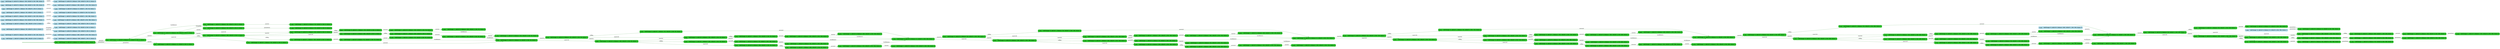 digraph g {

	rankdir="LR"

	__invisible__[shape="point", color="forestgreen"]
	c0q0[label=<<b>c<sub>0</sub>q<sub>0</sub> = AskChange=0, AskCof=0, Balance=0, CofLeft=6, Pot=0, Status=0</b>>, shape="box", style="rounded, filled", fillcolor="limegreen", color="forestgreen", penwidth=3] // Initial
	c1q3[label=<<b>c<sub>1</sub>q<sub>3</sub> = AskChange=0, AskCof=0, Balance=0, CofLeft=6, Pot=0, Status=1</b>>, shape="box", style="rounded, filled", fillcolor="limegreen", color="forestgreen"]
	c2q1[label=<<b>c<sub>2</sub>q<sub>1</sub> = AskChange=0, AskCof=0, Balance=0, CofLeft=6, Pot=0, Status=2</b>>, shape="box", style="rounded, filled", fillcolor="limegreen", color="forestgreen"]
	c3q2[label=<<b>c<sub>3</sub>q<sub>2</sub> = AskChange=0, AskCof=0, Balance=100, CofLeft=6, Pot=0, Status=1</b>>, shape="box", style="rounded, filled", fillcolor="limegreen", color="forestgreen"]
	c7q2[label=<<b>c<sub>7</sub>q<sub>2</sub> = AskChange=0, AskCof=1, Balance=100, CofLeft=6, Pot=0, Status=1</b>>, shape="box", style="rounded, filled", fillcolor="limegreen", color="forestgreen"]
	c9q2[label=<<b>c<sub>9</sub>q<sub>2</sub> = AskChange=1, AskCof=0, Balance=50, CofLeft=5, Pot=50, Status=1</b>>, shape="box", style="rounded, filled", fillcolor="limegreen", color="forestgreen"]
	c10q3[label=<<b>c<sub>10</sub>q<sub>3</sub> = AskChange=0, AskCof=0, Balance=0, CofLeft=5, Pot=50, Status=1</b>>, shape="box", style="rounded, filled", fillcolor="limegreen", color="forestgreen"]
	c36q2[label=<<b>c<sub>36</sub>q<sub>2</sub> = AskChange=0, AskCof=0, Balance=100, CofLeft=5, Pot=50, Status=1</b>>, shape="box", style="rounded, filled", fillcolor="limegreen", color="forestgreen"]
	c40q2[label=<<b>c<sub>40</sub>q<sub>2</sub> = AskChange=0, AskCof=1, Balance=100, CofLeft=5, Pot=50, Status=1</b>>, shape="box", style="rounded, filled", fillcolor="limegreen", color="forestgreen"]
	c46q2[label=<<b>c<sub>46</sub>q<sub>2</sub> = AskChange=1, AskCof=0, Balance=50, CofLeft=4, Pot=100, Status=1</b>>, shape="box", style="rounded, filled", fillcolor="limegreen", color="forestgreen"]
	c103q1[label=<<b>c<sub>103</sub>q<sub>1</sub> = AskChange=1, AskCof=0, Balance=50, CofLeft=4, Pot=100, Status=2</b>>, shape="box", style="rounded, filled", fillcolor="limegreen", color="forestgreen"]
	c47q3[label=<<b>c<sub>47</sub>q<sub>3</sub> = AskChange=0, AskCof=0, Balance=0, CofLeft=4, Pot=100, Status=1</b>>, shape="box", style="rounded, filled", fillcolor="limegreen", color="forestgreen"]
	c48q2[label=<<b>c<sub>48</sub>q<sub>2</sub> = AskChange=0, AskCof=0, Balance=100, CofLeft=4, Pot=100, Status=1</b>>, shape="box", style="rounded, filled", fillcolor="limegreen", color="forestgreen"]
	c52q2[label=<<b>c<sub>52</sub>q<sub>2</sub> = AskChange=0, AskCof=1, Balance=100, CofLeft=4, Pot=100, Status=1</b>>, shape="box", style="rounded, filled", fillcolor="limegreen", color="forestgreen"]
	c58q2[label=<<b>c<sub>58</sub>q<sub>2</sub> = AskChange=1, AskCof=0, Balance=50, CofLeft=3, Pot=150, Status=1</b>>, shape="box", style="rounded, filled", fillcolor="limegreen", color="forestgreen"]
	c106q1[label=<<b>c<sub>106</sub>q<sub>1</sub> = AskChange=1, AskCof=0, Balance=50, CofLeft=3, Pot=150, Status=2</b>>, shape="box", style="rounded, filled", fillcolor="limegreen", color="forestgreen"]
	c59q3[label=<<b>c<sub>59</sub>q<sub>3</sub> = AskChange=0, AskCof=0, Balance=0, CofLeft=3, Pot=150, Status=1</b>>, shape="box", style="rounded, filled", fillcolor="limegreen", color="forestgreen"]
	c60q2[label=<<b>c<sub>60</sub>q<sub>2</sub> = AskChange=0, AskCof=0, Balance=100, CofLeft=3, Pot=150, Status=1</b>>, shape="box", style="rounded, filled", fillcolor="limegreen", color="forestgreen"]
	c64q2[label=<<b>c<sub>64</sub>q<sub>2</sub> = AskChange=0, AskCof=1, Balance=100, CofLeft=3, Pot=150, Status=1</b>>, shape="box", style="rounded, filled", fillcolor="limegreen", color="forestgreen"]
	c70q2[label=<<b>c<sub>70</sub>q<sub>2</sub> = AskChange=1, AskCof=0, Balance=50, CofLeft=2, Pot=200, Status=1</b>>, shape="box", style="rounded, filled", fillcolor="limegreen", color="forestgreen"]
	c109q1[label=<<b>c<sub>109</sub>q<sub>1</sub> = AskChange=1, AskCof=0, Balance=50, CofLeft=2, Pot=200, Status=2</b>>, shape="box", style="rounded, filled", fillcolor="limegreen", color="forestgreen"]
	c71q3[label=<<b>c<sub>71</sub>q<sub>3</sub> = AskChange=0, AskCof=0, Balance=0, CofLeft=2, Pot=200, Status=1</b>>, shape="box", style="rounded, filled", fillcolor="limegreen", color="forestgreen"]
	c72q2[label=<<b>c<sub>72</sub>q<sub>2</sub> = AskChange=0, AskCof=0, Balance=100, CofLeft=2, Pot=200, Status=1</b>>, shape="box", style="rounded, filled", fillcolor="limegreen", color="forestgreen"]
	c76q2[label=<<b>c<sub>76</sub>q<sub>2</sub> = AskChange=0, AskCof=1, Balance=100, CofLeft=2, Pot=200, Status=1</b>>, shape="box", style="rounded, filled", fillcolor="limegreen", color="forestgreen"]
	c82q2[label=<<b>c<sub>82</sub>q<sub>2</sub> = AskChange=1, AskCof=0, Balance=50, CofLeft=1, Pot=250, Status=1</b>>, shape="box", style="rounded, filled", fillcolor="limegreen", color="forestgreen"]
	c112q1[label=<<b>c<sub>112</sub>q<sub>1</sub> = AskChange=1, AskCof=0, Balance=50, CofLeft=1, Pot=250, Status=2</b>>, shape="box", style="rounded, filled", fillcolor="limegreen", color="forestgreen"]
	c33q3[label=<<b>c<sub>33</sub>q<sub>3</sub> = AskChange=0, AskCof=0, Balance=0, CofLeft=1, Pot=250, Status=1</b>>, shape="box", style="rounded, filled", fillcolor="limegreen", color="forestgreen"]
	c83q2[label=<<b>c<sub>83</sub>q<sub>2</sub> = AskChange=0, AskCof=0, Balance=100, CofLeft=1, Pot=250, Status=1</b>>, shape="box", style="rounded, filled", fillcolor="limegreen", color="forestgreen"]
	c87q2[label=<<b>c<sub>87</sub>q<sub>2</sub> = AskChange=0, AskCof=1, Balance=100, CofLeft=1, Pot=250, Status=1</b>>, shape="box", style="rounded, filled", fillcolor="limegreen", color="forestgreen"]
	c93q1[label=<<b>c<sub>93</sub>q<sub>1</sub> = AskChange=1, AskCof=0, Balance=50, CofLeft=0, Pot=300, Status=2</b>>, shape="box", style="rounded, filled", fillcolor="limegreen", color="forestgreen"]
	c115q4[label=<<b>c<sub>115</sub>q<sub>4</sub> = AskChange=1, AskCof=0, Balance=50, CofLeft=0, Pot=300, Status=0</b>>, shape="box", style="rounded, filled", fillcolor="limegreen", color="forestgreen"]
	c88q2[label=<<b>c<sub>88</sub>q<sub>2</sub> = AskChange=0, AskCof=0, Balance=200, CofLeft=1, Pot=250, Status=1</b>>, shape="box", style="rounded, filled", fillcolor="limegreen", color="forestgreen"]
	c90q2[label=<<b>c<sub>90</sub>q<sub>2</sub> = AskChange=0, AskCof=1, Balance=200, CofLeft=1, Pot=250, Status=1</b>>, shape="box", style="rounded, filled", fillcolor="limegreen", color="forestgreen"]
	c91q1[label=<<b>c<sub>91</sub>q<sub>1</sub> = AskChange=1, AskCof=0, Balance=150, CofLeft=0, Pot=300, Status=2</b>>, shape="box", style="rounded, filled", fillcolor="limegreen", color="forestgreen"]
	c113q4[label=<<b>c<sub>113</sub>q<sub>4</sub> = AskChange=1, AskCof=0, Balance=150, CofLeft=0, Pot=300, Status=0</b>>, shape="box", style="rounded, filled", fillcolor="limegreen", color="forestgreen"]
	c86q2[label=<<b>c<sub>86</sub>q<sub>2</sub> = AskChange=0, AskCof=0, Balance=150, CofLeft=1, Pot=250, Status=1</b>>, shape="box", style="rounded, filled", fillcolor="limegreen", color="forestgreen"]
	c89q2[label=<<b>c<sub>89</sub>q<sub>2</sub> = AskChange=0, AskCof=1, Balance=150, CofLeft=1, Pot=250, Status=1</b>>, shape="box", style="rounded, filled", fillcolor="limegreen", color="forestgreen"]
	c92q1[label=<<b>c<sub>92</sub>q<sub>1</sub> = AskChange=1, AskCof=0, Balance=100, CofLeft=0, Pot=300, Status=2</b>>, shape="box", style="rounded, filled", fillcolor="limegreen", color="forestgreen"]
	c114q4[label=<<b>c<sub>114</sub>q<sub>4</sub> = AskChange=1, AskCof=0, Balance=100, CofLeft=0, Pot=300, Status=0</b>>, shape="box", style="rounded, filled", fillcolor="limegreen", color="forestgreen"]
	c84q2[label=<<b>c<sub>84</sub>q<sub>2</sub> = AskChange=0, AskCof=0, Balance=50, CofLeft=1, Pot=250, Status=1</b>>, shape="box", style="rounded, filled", fillcolor="limegreen", color="forestgreen"]
	c85q2[label=<<b>c<sub>85</sub>q<sub>2</sub> = AskChange=0, AskCof=1, Balance=50, CofLeft=1, Pot=250, Status=1</b>>, shape="box", style="rounded, filled", fillcolor="limegreen", color="forestgreen"]
	c94q1[label=<<b>c<sub>94</sub>q<sub>1</sub> = AskChange=0, AskCof=0, Balance=0, CofLeft=0, Pot=300, Status=2</b>>, shape="box", style="rounded, filled", fillcolor="limegreen", color="forestgreen"]
	c14q4[label=<<b>c<sub>14</sub>q<sub>4</sub> = AskChange=0, AskCof=0, Balance=0, CofLeft=0, Pot=300, Status=0</b>>, shape="box", style="rounded, filled", fillcolor="limegreen", color="forestgreen"]
	c77q2[label=<<b>c<sub>77</sub>q<sub>2</sub> = AskChange=0, AskCof=0, Balance=200, CofLeft=2, Pot=200, Status=1</b>>, shape="box", style="rounded, filled", fillcolor="limegreen", color="forestgreen"]
	c79q2[label=<<b>c<sub>79</sub>q<sub>2</sub> = AskChange=0, AskCof=1, Balance=200, CofLeft=2, Pot=200, Status=1</b>>, shape="box", style="rounded, filled", fillcolor="limegreen", color="forestgreen"]
	c80q2[label=<<b>c<sub>80</sub>q<sub>2</sub> = AskChange=1, AskCof=0, Balance=150, CofLeft=1, Pot=250, Status=1</b>>, shape="box", style="rounded, filled", fillcolor="limegreen", color="forestgreen"]
	c110q1[label=<<b>c<sub>110</sub>q<sub>1</sub> = AskChange=1, AskCof=0, Balance=150, CofLeft=1, Pot=250, Status=2</b>>, shape="box", style="rounded, filled", fillcolor="limegreen", color="forestgreen"]
	c75q2[label=<<b>c<sub>75</sub>q<sub>2</sub> = AskChange=0, AskCof=0, Balance=150, CofLeft=2, Pot=200, Status=1</b>>, shape="box", style="rounded, filled", fillcolor="limegreen", color="forestgreen"]
	c78q2[label=<<b>c<sub>78</sub>q<sub>2</sub> = AskChange=0, AskCof=1, Balance=150, CofLeft=2, Pot=200, Status=1</b>>, shape="box", style="rounded, filled", fillcolor="limegreen", color="forestgreen"]
	c81q2[label=<<b>c<sub>81</sub>q<sub>2</sub> = AskChange=1, AskCof=0, Balance=100, CofLeft=1, Pot=250, Status=1</b>>, shape="box", style="rounded, filled", fillcolor="limegreen", color="forestgreen"]
	c111q1[label=<<b>c<sub>111</sub>q<sub>1</sub> = AskChange=1, AskCof=0, Balance=100, CofLeft=1, Pot=250, Status=2</b>>, shape="box", style="rounded, filled", fillcolor="limegreen", color="forestgreen"]
	c73q2[label=<<b>c<sub>73</sub>q<sub>2</sub> = AskChange=0, AskCof=0, Balance=50, CofLeft=2, Pot=200, Status=1</b>>, shape="box", style="rounded, filled", fillcolor="limegreen", color="forestgreen"]
	c74q2[label=<<b>c<sub>74</sub>q<sub>2</sub> = AskChange=0, AskCof=1, Balance=50, CofLeft=2, Pot=200, Status=1</b>>, shape="box", style="rounded, filled", fillcolor="limegreen", color="forestgreen"]
	c65q2[label=<<b>c<sub>65</sub>q<sub>2</sub> = AskChange=0, AskCof=0, Balance=200, CofLeft=3, Pot=150, Status=1</b>>, shape="box", style="rounded, filled", fillcolor="limegreen", color="forestgreen"]
	c67q2[label=<<b>c<sub>67</sub>q<sub>2</sub> = AskChange=0, AskCof=1, Balance=200, CofLeft=3, Pot=150, Status=1</b>>, shape="box", style="rounded, filled", fillcolor="limegreen", color="forestgreen"]
	c68q2[label=<<b>c<sub>68</sub>q<sub>2</sub> = AskChange=1, AskCof=0, Balance=150, CofLeft=2, Pot=200, Status=1</b>>, shape="box", style="rounded, filled", fillcolor="limegreen", color="forestgreen"]
	c107q1[label=<<b>c<sub>107</sub>q<sub>1</sub> = AskChange=1, AskCof=0, Balance=150, CofLeft=2, Pot=200, Status=2</b>>, shape="box", style="rounded, filled", fillcolor="limegreen", color="forestgreen"]
	c63q2[label=<<b>c<sub>63</sub>q<sub>2</sub> = AskChange=0, AskCof=0, Balance=150, CofLeft=3, Pot=150, Status=1</b>>, shape="box", style="rounded, filled", fillcolor="limegreen", color="forestgreen"]
	c66q2[label=<<b>c<sub>66</sub>q<sub>2</sub> = AskChange=0, AskCof=1, Balance=150, CofLeft=3, Pot=150, Status=1</b>>, shape="box", style="rounded, filled", fillcolor="limegreen", color="forestgreen"]
	c69q2[label=<<b>c<sub>69</sub>q<sub>2</sub> = AskChange=1, AskCof=0, Balance=100, CofLeft=2, Pot=200, Status=1</b>>, shape="box", style="rounded, filled", fillcolor="limegreen", color="forestgreen"]
	c108q1[label=<<b>c<sub>108</sub>q<sub>1</sub> = AskChange=1, AskCof=0, Balance=100, CofLeft=2, Pot=200, Status=2</b>>, shape="box", style="rounded, filled", fillcolor="limegreen", color="forestgreen"]
	c61q2[label=<<b>c<sub>61</sub>q<sub>2</sub> = AskChange=0, AskCof=0, Balance=50, CofLeft=3, Pot=150, Status=1</b>>, shape="box", style="rounded, filled", fillcolor="limegreen", color="forestgreen"]
	c62q2[label=<<b>c<sub>62</sub>q<sub>2</sub> = AskChange=0, AskCof=1, Balance=50, CofLeft=3, Pot=150, Status=1</b>>, shape="box", style="rounded, filled", fillcolor="limegreen", color="forestgreen"]
	c53q2[label=<<b>c<sub>53</sub>q<sub>2</sub> = AskChange=0, AskCof=0, Balance=200, CofLeft=4, Pot=100, Status=1</b>>, shape="box", style="rounded, filled", fillcolor="limegreen", color="forestgreen"]
	c55q2[label=<<b>c<sub>55</sub>q<sub>2</sub> = AskChange=0, AskCof=1, Balance=200, CofLeft=4, Pot=100, Status=1</b>>, shape="box", style="rounded, filled", fillcolor="limegreen", color="forestgreen"]
	c56q2[label=<<b>c<sub>56</sub>q<sub>2</sub> = AskChange=1, AskCof=0, Balance=150, CofLeft=3, Pot=150, Status=1</b>>, shape="box", style="rounded, filled", fillcolor="limegreen", color="forestgreen"]
	c104q1[label=<<b>c<sub>104</sub>q<sub>1</sub> = AskChange=1, AskCof=0, Balance=150, CofLeft=3, Pot=150, Status=2</b>>, shape="box", style="rounded, filled", fillcolor="limegreen", color="forestgreen"]
	c51q2[label=<<b>c<sub>51</sub>q<sub>2</sub> = AskChange=0, AskCof=0, Balance=150, CofLeft=4, Pot=100, Status=1</b>>, shape="box", style="rounded, filled", fillcolor="limegreen", color="forestgreen"]
	c54q2[label=<<b>c<sub>54</sub>q<sub>2</sub> = AskChange=0, AskCof=1, Balance=150, CofLeft=4, Pot=100, Status=1</b>>, shape="box", style="rounded, filled", fillcolor="limegreen", color="forestgreen"]
	c57q2[label=<<b>c<sub>57</sub>q<sub>2</sub> = AskChange=1, AskCof=0, Balance=100, CofLeft=3, Pot=150, Status=1</b>>, shape="box", style="rounded, filled", fillcolor="limegreen", color="forestgreen"]
	c105q1[label=<<b>c<sub>105</sub>q<sub>1</sub> = AskChange=1, AskCof=0, Balance=100, CofLeft=3, Pot=150, Status=2</b>>, shape="box", style="rounded, filled", fillcolor="limegreen", color="forestgreen"]
	c49q2[label=<<b>c<sub>49</sub>q<sub>2</sub> = AskChange=0, AskCof=0, Balance=50, CofLeft=4, Pot=100, Status=1</b>>, shape="box", style="rounded, filled", fillcolor="limegreen", color="forestgreen"]
	c50q2[label=<<b>c<sub>50</sub>q<sub>2</sub> = AskChange=0, AskCof=1, Balance=50, CofLeft=4, Pot=100, Status=1</b>>, shape="box", style="rounded, filled", fillcolor="limegreen", color="forestgreen"]
	c41q2[label=<<b>c<sub>41</sub>q<sub>2</sub> = AskChange=0, AskCof=0, Balance=200, CofLeft=5, Pot=50, Status=1</b>>, shape="box", style="rounded, filled", fillcolor="limegreen", color="forestgreen"]
	c43q2[label=<<b>c<sub>43</sub>q<sub>2</sub> = AskChange=0, AskCof=1, Balance=200, CofLeft=5, Pot=50, Status=1</b>>, shape="box", style="rounded, filled", fillcolor="limegreen", color="forestgreen"]
	c44q2[label=<<b>c<sub>44</sub>q<sub>2</sub> = AskChange=1, AskCof=0, Balance=150, CofLeft=4, Pot=100, Status=1</b>>, shape="box", style="rounded, filled", fillcolor="limegreen", color="forestgreen"]
	c101q1[label=<<b>c<sub>101</sub>q<sub>1</sub> = AskChange=1, AskCof=0, Balance=150, CofLeft=4, Pot=100, Status=2</b>>, shape="box", style="rounded, filled", fillcolor="limegreen", color="forestgreen"]
	c39q2[label=<<b>c<sub>39</sub>q<sub>2</sub> = AskChange=0, AskCof=0, Balance=150, CofLeft=5, Pot=50, Status=1</b>>, shape="box", style="rounded, filled", fillcolor="limegreen", color="forestgreen"]
	c42q2[label=<<b>c<sub>42</sub>q<sub>2</sub> = AskChange=0, AskCof=1, Balance=150, CofLeft=5, Pot=50, Status=1</b>>, shape="box", style="rounded, filled", fillcolor="limegreen", color="forestgreen"]
	c45q2[label=<<b>c<sub>45</sub>q<sub>2</sub> = AskChange=1, AskCof=0, Balance=100, CofLeft=4, Pot=100, Status=1</b>>, shape="box", style="rounded, filled", fillcolor="limegreen", color="forestgreen"]
	c102q1[label=<<b>c<sub>102</sub>q<sub>1</sub> = AskChange=1, AskCof=0, Balance=100, CofLeft=4, Pot=100, Status=2</b>>, shape="box", style="rounded, filled", fillcolor="limegreen", color="forestgreen"]
	c37q2[label=<<b>c<sub>37</sub>q<sub>2</sub> = AskChange=0, AskCof=0, Balance=50, CofLeft=5, Pot=50, Status=1</b>>, shape="box", style="rounded, filled", fillcolor="limegreen", color="forestgreen"]
	c38q2[label=<<b>c<sub>38</sub>q<sub>2</sub> = AskChange=0, AskCof=1, Balance=50, CofLeft=5, Pot=50, Status=1</b>>, shape="box", style="rounded, filled", fillcolor="limegreen", color="forestgreen"]
	c116q1[label=<<b>c<sub>116</sub>q<sub>1</sub> = AskChange=1, AskCof=0, Balance=50, CofLeft=5, Pot=50, Status=2</b>>, shape="box", style="rounded, filled", fillcolor="limegreen", color="forestgreen"]
	c8q2[label=<<b>c<sub>8</sub>q<sub>2</sub> = AskChange=0, AskCof=0, Balance=200, CofLeft=6, Pot=0, Status=1</b>>, shape="box", style="rounded, filled", fillcolor="limegreen", color="forestgreen"]
	c95q2[label=<<b>c<sub>95</sub>q<sub>2</sub> = AskChange=0, AskCof=1, Balance=200, CofLeft=6, Pot=0, Status=1</b>>, shape="box", style="rounded, filled", fillcolor="limegreen", color="forestgreen"]
	c96q2[label=<<b>c<sub>96</sub>q<sub>2</sub> = AskChange=1, AskCof=0, Balance=150, CofLeft=5, Pot=50, Status=1</b>>, shape="box", style="rounded, filled", fillcolor="limegreen", color="forestgreen"]
	c117q1[label=<<b>c<sub>117</sub>q<sub>1</sub> = AskChange=1, AskCof=0, Balance=150, CofLeft=5, Pot=50, Status=2</b>>, shape="box", style="rounded, filled", fillcolor="limegreen", color="forestgreen"]
	c98q2[label=<<b>c<sub>98</sub>q<sub>2</sub> = AskChange=0, AskCof=0, Balance=150, CofLeft=6, Pot=0, Status=1</b>>, shape="box", style="rounded, filled", fillcolor="limegreen", color="forestgreen"]
	c99q2[label=<<b>c<sub>99</sub>q<sub>2</sub> = AskChange=0, AskCof=1, Balance=150, CofLeft=6, Pot=0, Status=1</b>>, shape="box", style="rounded, filled", fillcolor="limegreen", color="forestgreen"]
	c100q2[label=<<b>c<sub>100</sub>q<sub>2</sub> = AskChange=1, AskCof=0, Balance=100, CofLeft=5, Pot=50, Status=1</b>>, shape="box", style="rounded, filled", fillcolor="limegreen", color="forestgreen"]
	c120q1[label=<<b>c<sub>120</sub>q<sub>1</sub> = AskChange=1, AskCof=0, Balance=100, CofLeft=5, Pot=50, Status=2</b>>, shape="box", style="rounded, filled", fillcolor="limegreen", color="forestgreen"]
	c4q2[label=<<b>c<sub>4</sub>q<sub>2</sub> = AskChange=0, AskCof=0, Balance=50, CofLeft=6, Pot=0, Status=1</b>>, shape="box", style="rounded, filled", fillcolor="limegreen", color="forestgreen"]
	c5q1[label=<<b>c<sub>5</sub>q<sub>1</sub> = AskChange=0, AskCof=0, Balance=50, CofLeft=6, Pot=0, Status=2</b>>, shape="box", style="rounded, filled", fillcolor="limegreen", color="forestgreen"]
	c119q0[label=<<b>c<sub>119</sub>q<sub>0</sub> = AskChange=0, AskCof=0, Balance=50, CofLeft=6, Pot=0, Status=0</b>>, shape="box", style="rounded, filled", fillcolor="limegreen", color="forestgreen"]
	c6q2[label=<<b>c<sub>6</sub>q<sub>2</sub> = AskChange=1, AskCof=0, Balance=50, CofLeft=6, Pot=0, Status=1</b>>, shape="box", style="rounded, filled", fillcolor="limegreen", color="forestgreen"]
	c118q1[label=<<b>c<sub>118</sub>q<sub>1</sub> = AskChange=1, AskCof=0, Balance=50, CofLeft=6, Pot=0, Status=2</b>>, shape="box", style="rounded, filled", fillcolor="limegreen", color="forestgreen"]
	c97q2[label=<<b>c<sub>97</sub>q<sub>2</sub> = AskChange=0, AskCof=1, Balance=50, CofLeft=6, Pot=0, Status=1</b>>, shape="box", style="rounded, filled", fillcolor="limegreen", color="forestgreen"]
	c11q0[label=<<b>c<sub>11</sub>q<sub>0</sub> = AskChange=1, AskCof=0, Balance=200, CofLeft=0, Pot=0, Status=0</b>>, shape="box", style="rounded, filled, dashed", fillcolor="lightblue2", color="deepskyblue4"]
	c12q0[label=<<b>c<sub>12</sub>q<sub>0</sub> = AskChange=1, AskCof=0, Balance=200, CofLeft=1, Pot=0, Status=0</b>>, shape="box", style="rounded, filled, dashed", fillcolor="lightblue2", color="deepskyblue4"]
	c13q3[label=<<b>c<sub>13</sub>q<sub>3</sub> = AskChange=0, AskCof=0, Balance=0, CofLeft=0, Pot=300, Status=1</b>>, shape="box", style="rounded, filled, dashed", fillcolor="lightblue2", color="deepskyblue4"]
	c15q1[label=<<b>c<sub>15</sub>q<sub>1</sub> = AskChange=0, AskCof=0, Balance=200, CofLeft=0, Pot=250, Status=2</b>>, shape="box", style="rounded, filled, dashed", fillcolor="lightblue2", color="deepskyblue4"]
	c16q4[label=<<b>c<sub>16</sub>q<sub>4</sub> = AskChange=0, AskCof=0, Balance=200, CofLeft=0, Pot=250, Status=0</b>>, shape="box", style="rounded, filled, dashed", fillcolor="lightblue2", color="deepskyblue4"]
	c17q2[label=<<b>c<sub>17</sub>q<sub>2</sub> = AskChange=0, AskCof=0, Balance=50, CofLeft=0, Pot=0, Status=1</b>>, shape="box", style="rounded, filled, dashed", fillcolor="lightblue2", color="deepskyblue4"]
	c18q2[label=<<b>c<sub>18</sub>q<sub>2</sub> = AskChange=1, AskCof=0, Balance=50, CofLeft=0, Pot=0, Status=1</b>>, shape="box", style="rounded, filled, dashed", fillcolor="lightblue2", color="deepskyblue4"]
	c19q2[label=<<b>c<sub>19</sub>q<sub>2</sub> = AskChange=0, AskCof=0, Balance=100, CofLeft=0, Pot=0, Status=1</b>>, shape="box", style="rounded, filled, dashed", fillcolor="lightblue2", color="deepskyblue4"]
	c20q2[label=<<b>c<sub>20</sub>q<sub>2</sub> = AskChange=0, AskCof=1, Balance=100, CofLeft=0, Pot=0, Status=1</b>>, shape="box", style="rounded, filled, dashed", fillcolor="lightblue2", color="deepskyblue4"]
	c21q2[label=<<b>c<sub>21</sub>q<sub>2</sub> = AskChange=0, AskCof=0, Balance=150, CofLeft=0, Pot=0, Status=1</b>>, shape="box", style="rounded, filled, dashed", fillcolor="lightblue2", color="deepskyblue4"]
	c22q2[label=<<b>c<sub>22</sub>q<sub>2</sub> = AskChange=0, AskCof=0, Balance=150, CofLeft=0, Pot=300, Status=1</b>>, shape="box", style="rounded, filled, dashed", fillcolor="lightblue2", color="deepskyblue4"]
	c23q2[label=<<b>c<sub>23</sub>q<sub>2</sub> = AskChange=0, AskCof=0, Balance=200, CofLeft=0, Pot=300, Status=1</b>>, shape="box", style="rounded, filled, dashed", fillcolor="lightblue2", color="deepskyblue4"]
	c24q2[label=<<b>c<sub>24</sub>q<sub>2</sub> = AskChange=0, AskCof=1, Balance=100, CofLeft=2, Pot=250, Status=1</b>>, shape="box", style="rounded, filled, dashed", fillcolor="lightblue2", color="deepskyblue4"]
	c25q2[label=<<b>c<sub>25</sub>q<sub>2</sub> = AskChange=1, AskCof=0, Balance=50, CofLeft=1, Pot=300, Status=1</b>>, shape="box", style="rounded, filled, dashed", fillcolor="lightblue2", color="deepskyblue4"]
	c26q2[label=<<b>c<sub>26</sub>q<sub>2</sub> = AskChange=0, AskCof=1, Balance=50, CofLeft=1, Pot=0, Status=1</b>>, shape="box", style="rounded, filled, dashed", fillcolor="lightblue2", color="deepskyblue4"]
	c27q1[label=<<b>c<sub>27</sub>q<sub>1</sub> = AskChange=0, AskCof=0, Balance=0, CofLeft=0, Pot=50, Status=2</b>>, shape="box", style="rounded, filled, dashed", fillcolor="lightblue2", color="deepskyblue4"]
	c28q2[label=<<b>c<sub>28</sub>q<sub>2</sub> = AskChange=0, AskCof=1, Balance=50, CofLeft=2, Pot=0, Status=1</b>>, shape="box", style="rounded, filled, dashed", fillcolor="lightblue2", color="deepskyblue4"]
	c29q3[label=<<b>c<sub>29</sub>q<sub>3</sub> = AskChange=0, AskCof=0, Balance=0, CofLeft=1, Pot=50, Status=1</b>>, shape="box", style="rounded, filled, dashed", fillcolor="lightblue2", color="deepskyblue4"]
	c30q4[label=<<b>c<sub>30</sub>q<sub>4</sub> = AskChange=0, AskCof=0, Balance=100, CofLeft=0, Pot=250, Status=0</b>>, shape="box", style="rounded, filled, dashed", fillcolor="lightblue2", color="deepskyblue4"]
	c31q4[label=<<b>c<sub>31</sub>q<sub>4</sub> = AskChange=0, AskCof=0, Balance=100, CofLeft=1, Pot=250, Status=0</b>>, shape="box", style="rounded, filled, dashed", fillcolor="lightblue2", color="deepskyblue4"]
	c32q4[label=<<b>c<sub>32</sub>q<sub>4</sub> = AskChange=0, AskCof=0, Balance=200, CofLeft=1, Pot=250, Status=0</b>>, shape="box", style="rounded, filled, dashed", fillcolor="lightblue2", color="deepskyblue4"]
	c34q4[label=<<b>c<sub>34</sub>q<sub>4</sub> = AskChange=0, AskCof=0, Balance=100, CofLeft=0, Pot=300, Status=0</b>>, shape="box", style="rounded, filled, dashed", fillcolor="lightblue2", color="deepskyblue4"]
	c35q0[label=<<b>c<sub>35</sub>q<sub>0</sub> = AskChange=0, AskCof=0, Balance=100, CofLeft=0, Pot=0, Status=0</b>>, shape="box", style="rounded, filled, dashed", fillcolor="lightblue2", color="deepskyblue4"]

	__invisible__ -> c0q0[penwidth=3, color="forestgreen"]
	c0q0 -> c1q3[label=<powerUp>, color="forestgreen"]
	c1q3 -> c2q1[label=<autoOut>, color="forestgreen"]
	c2q1 -> c0q0[label=<powerDown>, color="forestgreen"]
	c1q3 -> c3q2[label=<insert100>, color="forestgreen"]
	c3q2 -> c7q2[label=<cofReq>, color="forestgreen"]
	c7q2 -> c9q2[label=<serveCof>, color="forestgreen"]
	c9q2 -> c10q3[label=<backBalance>, color="forestgreen"]
	c10q3 -> c36q2[label=<insert100>, color="forestgreen"]
	c36q2 -> c40q2[label=<cofReq>, color="forestgreen"]
	c40q2 -> c46q2[label=<serveCof>, color="forestgreen"]
	c46q2 -> c103q1[label=<autoOut>, color="forestgreen"]
	c46q2 -> c47q3[label=<backBalance>, color="forestgreen"]
	c47q3 -> c48q2[label=<insert100>, color="forestgreen"]
	c48q2 -> c52q2[label=<cofReq>, color="forestgreen"]
	c52q2 -> c58q2[label=<serveCof>, color="forestgreen"]
	c58q2 -> c106q1[label=<autoOut>, color="forestgreen"]
	c58q2 -> c59q3[label=<backBalance>, color="forestgreen"]
	c59q3 -> c60q2[label=<insert100>, color="forestgreen"]
	c60q2 -> c64q2[label=<cofReq>, color="forestgreen"]
	c64q2 -> c70q2[label=<serveCof>, color="forestgreen"]
	c70q2 -> c109q1[label=<autoOut>, color="forestgreen"]
	c70q2 -> c71q3[label=<backBalance>, color="forestgreen"]
	c71q3 -> c72q2[label=<insert100>, color="forestgreen"]
	c72q2 -> c76q2[label=<cofReq>, color="forestgreen"]
	c76q2 -> c82q2[label=<serveCof>, color="forestgreen"]
	c82q2 -> c112q1[label=<autoOut>, color="forestgreen"]
	c82q2 -> c33q3[label=<backBalance>, color="forestgreen"]
	c33q3 -> c83q2[label=<insert100>, color="forestgreen"]
	c83q2 -> c87q2[label=<cofReq>, color="forestgreen"]
	c87q2 -> c93q1[label=<serveCof>, color="forestgreen"]
	c93q1 -> c115q4[label=<powerDown>, color="forestgreen"]
	c83q2 -> c88q2[label=<insert100>, color="forestgreen"]
	c88q2 -> c90q2[label=<cofReq>, color="forestgreen"]
	c90q2 -> c91q1[label=<serveCof>, color="forestgreen"]
	c91q1 -> c113q4[label=<powerDown>, color="forestgreen"]
	c83q2 -> c86q2[label=<insert50>, color="forestgreen"]
	c86q2 -> c89q2[label=<cofReq>, color="forestgreen"]
	c89q2 -> c92q1[label=<serveCof>, color="forestgreen"]
	c92q1 -> c114q4[label=<powerDown>, color="forestgreen"]
	c86q2 -> c88q2[label=<insert50>, color="forestgreen"]
	c33q3 -> c84q2[label=<insert50>, color="forestgreen"]
	c84q2 -> c85q2[label=<cofReq>, color="forestgreen"]
	c85q2 -> c94q1[label=<serveCof>, color="forestgreen"]
	c94q1 -> c14q4[label=<powerDown>, color="forestgreen"]
	c84q2 -> c86q2[label=<insert100>, color="forestgreen"]
	c84q2 -> c83q2[label=<insert50>, color="forestgreen"]
	c72q2 -> c77q2[label=<insert100>, color="forestgreen"]
	c77q2 -> c79q2[label=<cofReq>, color="forestgreen"]
	c79q2 -> c80q2[label=<serveCof>, color="forestgreen"]
	c80q2 -> c110q1[label=<autoOut>, color="forestgreen"]
	c80q2 -> c33q3[label=<backBalance>, color="forestgreen"]
	c72q2 -> c75q2[label=<insert50>, color="forestgreen"]
	c75q2 -> c78q2[label=<cofReq>, color="forestgreen"]
	c78q2 -> c81q2[label=<serveCof>, color="forestgreen"]
	c81q2 -> c111q1[label=<autoOut>, color="forestgreen"]
	c81q2 -> c33q3[label=<backBalance>, color="forestgreen"]
	c75q2 -> c77q2[label=<insert50>, color="forestgreen"]
	c71q3 -> c73q2[label=<insert50>, color="forestgreen"]
	c73q2 -> c74q2[label=<cofReq>, color="forestgreen"]
	c74q2 -> c33q3[label=<serveCof>, color="forestgreen"]
	c73q2 -> c75q2[label=<insert100>, color="forestgreen"]
	c73q2 -> c72q2[label=<insert50>, color="forestgreen"]
	c60q2 -> c65q2[label=<insert100>, color="forestgreen"]
	c65q2 -> c67q2[label=<cofReq>, color="forestgreen"]
	c67q2 -> c68q2[label=<serveCof>, color="forestgreen"]
	c68q2 -> c107q1[label=<autoOut>, color="forestgreen"]
	c68q2 -> c71q3[label=<backBalance>, color="forestgreen"]
	c60q2 -> c63q2[label=<insert50>, color="forestgreen"]
	c63q2 -> c66q2[label=<cofReq>, color="forestgreen"]
	c66q2 -> c69q2[label=<serveCof>, color="forestgreen"]
	c69q2 -> c108q1[label=<autoOut>, color="forestgreen"]
	c69q2 -> c71q3[label=<backBalance>, color="forestgreen"]
	c63q2 -> c65q2[label=<insert50>, color="forestgreen"]
	c59q3 -> c61q2[label=<insert50>, color="forestgreen"]
	c61q2 -> c62q2[label=<cofReq>, color="forestgreen"]
	c62q2 -> c71q3[label=<serveCof>, color="forestgreen"]
	c61q2 -> c63q2[label=<insert100>, color="forestgreen"]
	c61q2 -> c60q2[label=<insert50>, color="forestgreen"]
	c48q2 -> c53q2[label=<insert100>, color="forestgreen"]
	c53q2 -> c55q2[label=<cofReq>, color="forestgreen"]
	c55q2 -> c56q2[label=<serveCof>, color="forestgreen"]
	c56q2 -> c104q1[label=<autoOut>, color="forestgreen"]
	c56q2 -> c59q3[label=<backBalance>, color="forestgreen"]
	c48q2 -> c51q2[label=<insert50>, color="forestgreen"]
	c51q2 -> c54q2[label=<cofReq>, color="forestgreen"]
	c54q2 -> c57q2[label=<serveCof>, color="forestgreen"]
	c57q2 -> c105q1[label=<autoOut>, color="forestgreen"]
	c57q2 -> c59q3[label=<backBalance>, color="forestgreen"]
	c51q2 -> c53q2[label=<insert50>, color="forestgreen"]
	c47q3 -> c49q2[label=<insert50>, color="forestgreen"]
	c49q2 -> c50q2[label=<cofReq>, color="forestgreen"]
	c50q2 -> c59q3[label=<serveCof>, color="forestgreen"]
	c49q2 -> c51q2[label=<insert100>, color="forestgreen"]
	c49q2 -> c48q2[label=<insert50>, color="forestgreen"]
	c36q2 -> c41q2[label=<insert100>, color="forestgreen"]
	c41q2 -> c43q2[label=<cofReq>, color="forestgreen"]
	c43q2 -> c44q2[label=<serveCof>, color="forestgreen"]
	c44q2 -> c101q1[label=<autoOut>, color="forestgreen"]
	c44q2 -> c47q3[label=<backBalance>, color="forestgreen"]
	c36q2 -> c39q2[label=<insert50>, color="forestgreen"]
	c39q2 -> c42q2[label=<cofReq>, color="forestgreen"]
	c42q2 -> c45q2[label=<serveCof>, color="forestgreen"]
	c45q2 -> c102q1[label=<autoOut>, color="forestgreen"]
	c45q2 -> c47q3[label=<backBalance>, color="forestgreen"]
	c39q2 -> c41q2[label=<insert50>, color="forestgreen"]
	c10q3 -> c37q2[label=<insert50>, color="forestgreen"]
	c37q2 -> c38q2[label=<cofReq>, color="forestgreen"]
	c38q2 -> c47q3[label=<serveCof>, color="forestgreen"]
	c37q2 -> c39q2[label=<insert100>, color="forestgreen"]
	c37q2 -> c36q2[label=<insert50>, color="forestgreen"]
	c9q2 -> c116q1[label=<autoOut>, color="forestgreen"]
	c3q2 -> c8q2[label=<insert100>, color="forestgreen"]
	c8q2 -> c95q2[label=<cofReq>, color="forestgreen"]
	c95q2 -> c96q2[label=<serveCof>, color="forestgreen"]
	c96q2 -> c117q1[label=<autoOut>, color="forestgreen"]
	c96q2 -> c10q3[label=<backBalance>, color="forestgreen"]
	c3q2 -> c98q2[label=<insert50>, color="forestgreen"]
	c98q2 -> c99q2[label=<cofReq>, color="forestgreen"]
	c99q2 -> c100q2[label=<serveCof>, color="forestgreen"]
	c100q2 -> c120q1[label=<autoOut>, color="forestgreen"]
	c100q2 -> c10q3[label=<backBalance>, color="forestgreen"]
	c98q2 -> c8q2[label=<insert50>, color="forestgreen"]
	c1q3 -> c4q2[label=<insert50>, color="forestgreen"]
	c4q2 -> c5q1[label=<autoOut>, color="forestgreen"]
	c5q1 -> c119q0[label=<powerDown>, color="forestgreen"]
	c4q2 -> c6q2[label=<changeReq>, color="forestgreen"]
	c6q2 -> c118q1[label=<autoOut>, color="forestgreen"]
	c6q2 -> c1q3[label=<backBalance>, color="forestgreen"]
	c4q2 -> c3q2[label=<insert50>, color="forestgreen"]
	c4q2 -> c97q2[label=<cofReq>, color="forestgreen"]
	c97q2 -> c10q3[label=<serveCof>, color="forestgreen"]
	c4q2 -> c98q2[label=<insert100>, color="forestgreen"]
	c1q3 -> c0q0[label=<powerDown>, color="forestgreen"]
	c11q0 -> c12q0[label=<addCof>, color="deepskyblue4", style="dashed"]
	c13q3 -> c14q4[label=<powerDown>, color="deepskyblue4", style="dashed"]
	c15q1 -> c16q4[label=<powerDown>, color="deepskyblue4", style="dashed"]
	c17q2 -> c18q2[label=<changeReq>, color="deepskyblue4", style="dashed"]
	c19q2 -> c20q2[label=<cofReq>, color="deepskyblue4", style="dashed"]
	c17q2 -> c21q2[label=<insert100>, color="deepskyblue4", style="dashed"]
	c22q2 -> c23q2[label=<insert50>, color="deepskyblue4", style="dashed"]
	c24q2 -> c25q2[label=<serveCof>, color="deepskyblue4", style="dashed"]
	c26q2 -> c27q1[label=<serveCof>, color="deepskyblue4", style="dashed"]
	c28q2 -> c29q3[label=<serveCof>, color="deepskyblue4", style="dashed"]
	c30q4 -> c31q4[label=<addCof>, color="deepskyblue4", style="dashed"]
	c32q4 -> c33q3[label=<powerUp>, color="deepskyblue4", style="dashed"]
	c34q4 -> c35q0[label=<takePot>, color="deepskyblue4", style="dashed"]

}
